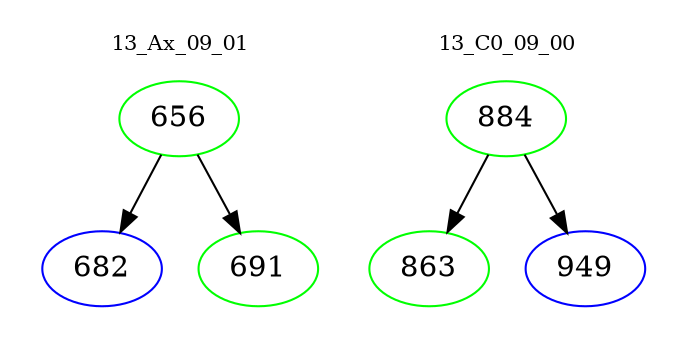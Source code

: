 digraph{
subgraph cluster_0 {
color = white
label = "13_Ax_09_01";
fontsize=10;
T0_656 [label="656", color="green"]
T0_656 -> T0_682 [color="black"]
T0_682 [label="682", color="blue"]
T0_656 -> T0_691 [color="black"]
T0_691 [label="691", color="green"]
}
subgraph cluster_1 {
color = white
label = "13_C0_09_00";
fontsize=10;
T1_884 [label="884", color="green"]
T1_884 -> T1_863 [color="black"]
T1_863 [label="863", color="green"]
T1_884 -> T1_949 [color="black"]
T1_949 [label="949", color="blue"]
}
}
